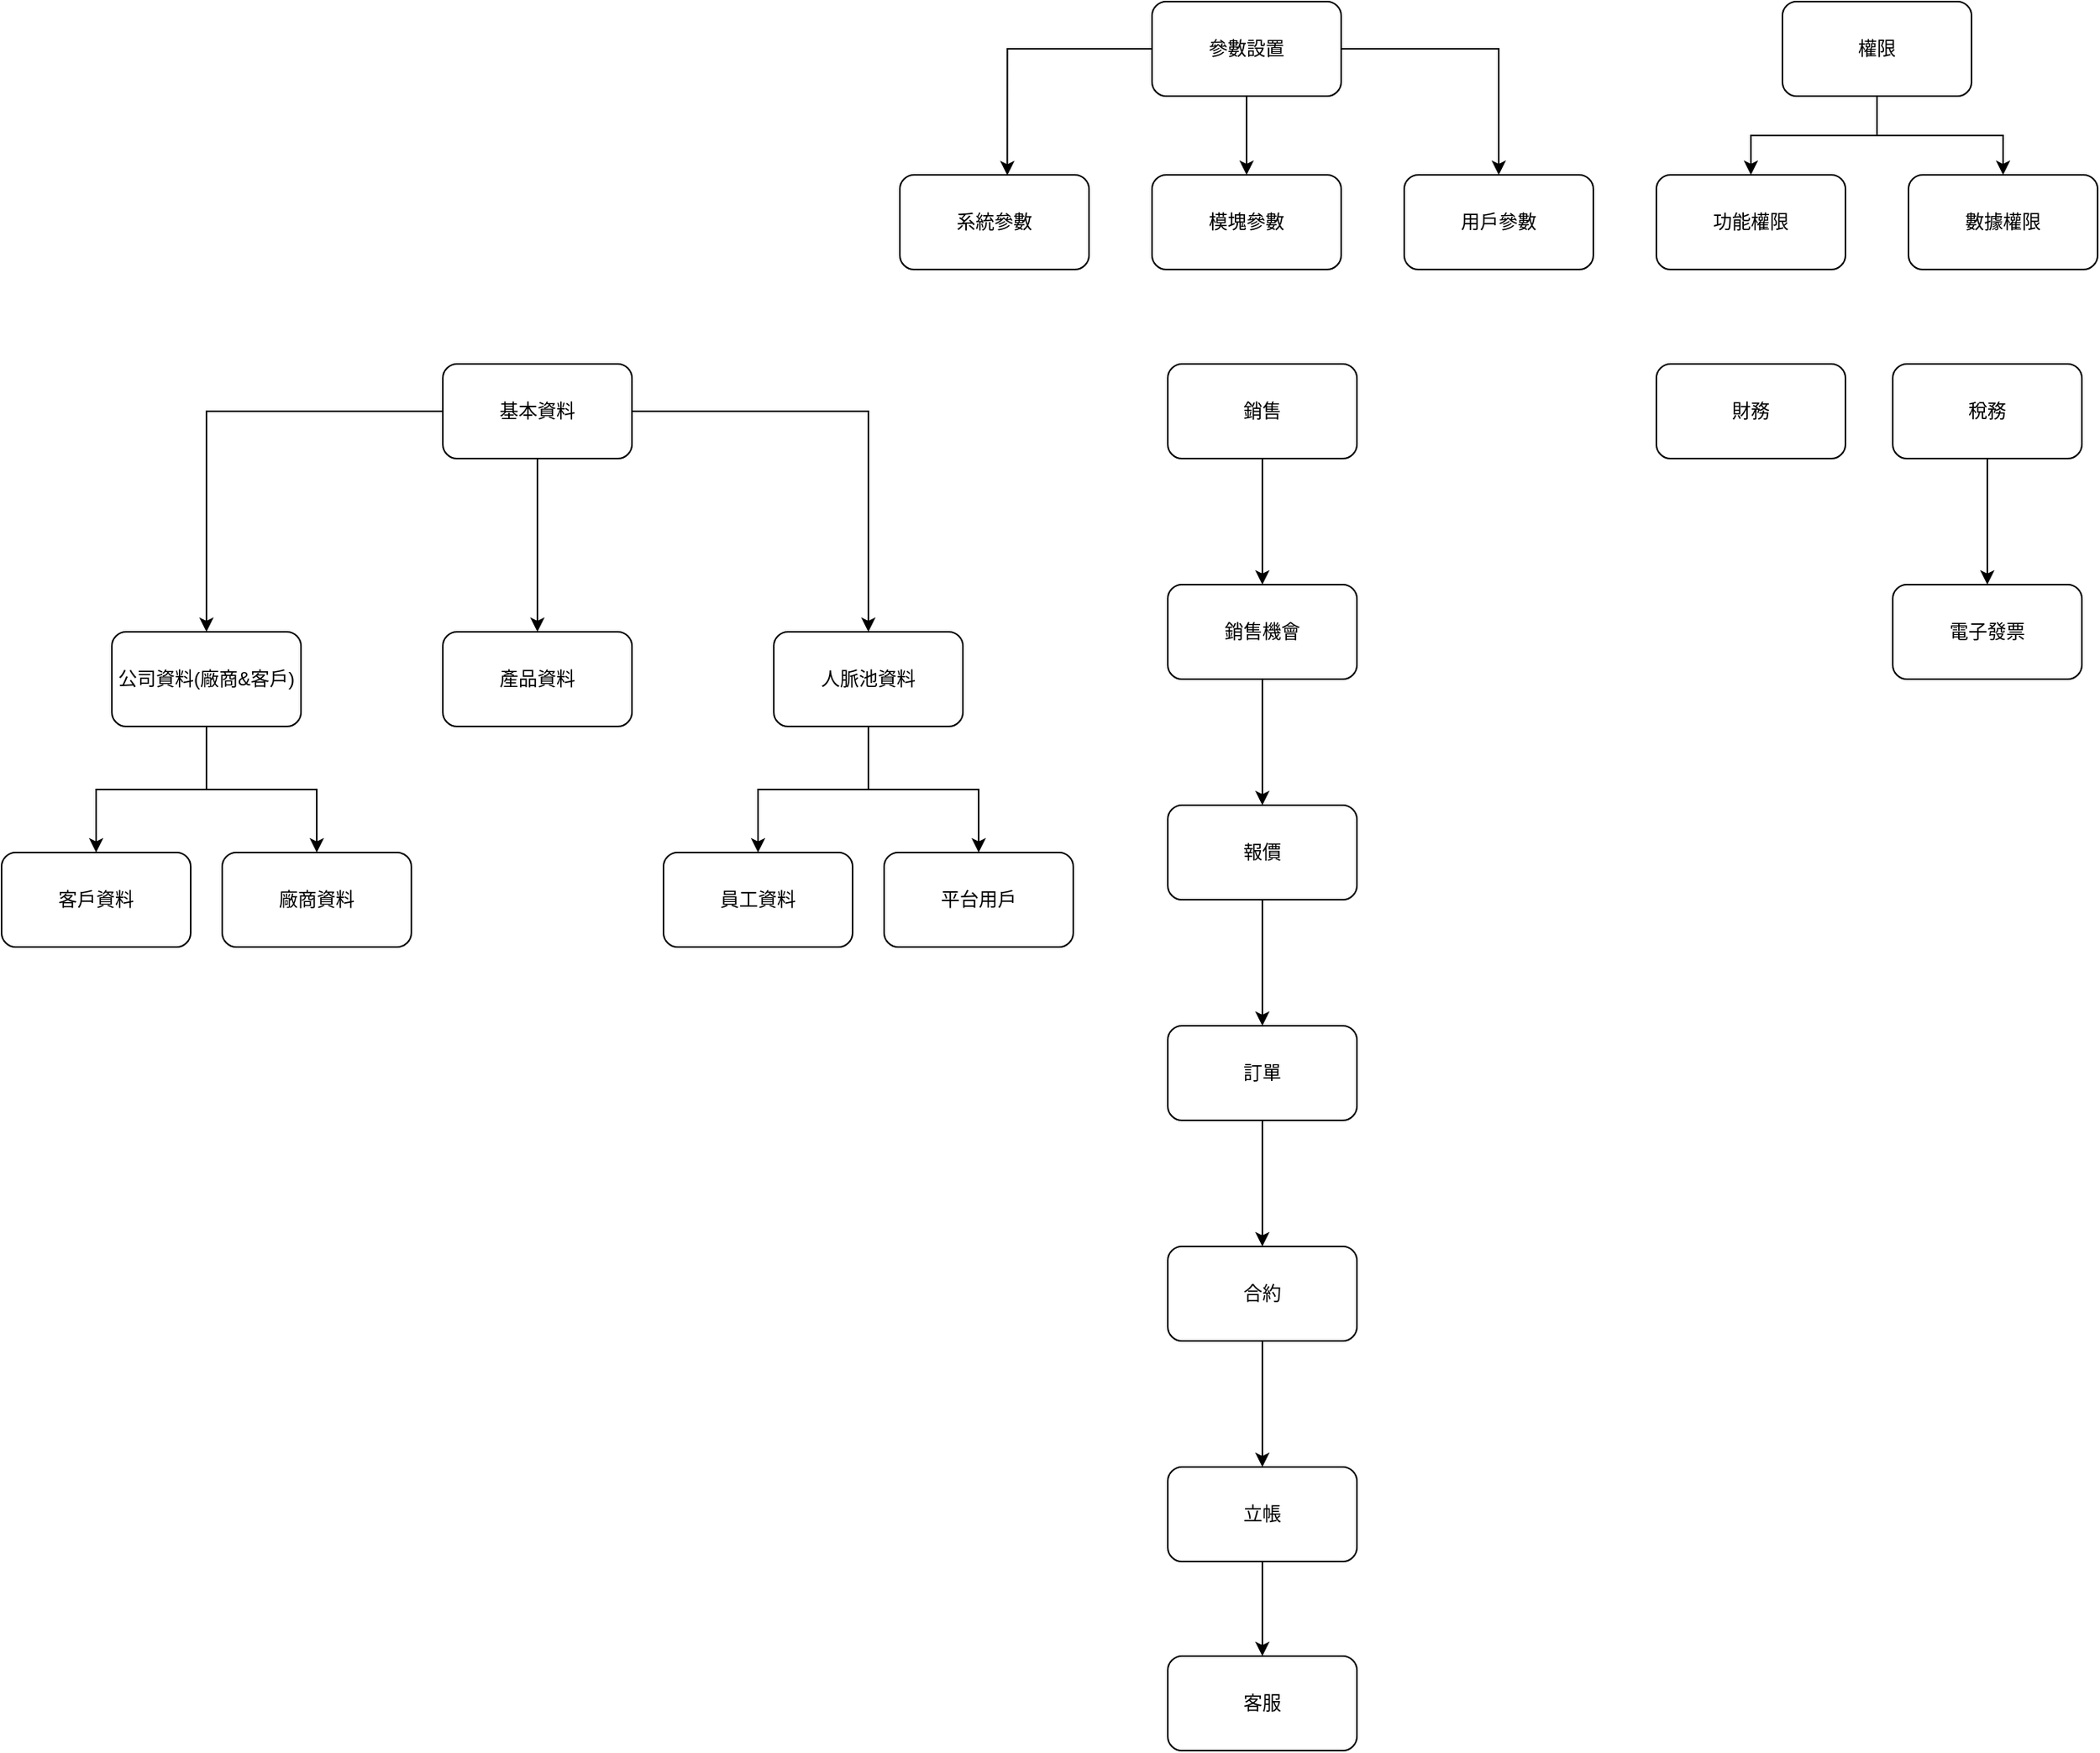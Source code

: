 <mxfile version="12.6.4" type="github">
  <diagram id="VFQIRhX2l2Cj4RpFaq4_" name="第1頁">
    <mxGraphModel dx="2993" dy="984" grid="1" gridSize="10" guides="1" tooltips="1" connect="1" arrows="1" fold="1" page="1" pageScale="1" pageWidth="1169" pageHeight="827" math="0" shadow="0">
      <root>
        <mxCell id="0"/>
        <mxCell id="1" parent="0"/>
        <mxCell id="ilsoI_vcHrYi1VQH8grE-2" value="模塊參數" style="rounded=1;whiteSpace=wrap;html=1;" vertex="1" parent="1">
          <mxGeometry x="-360" y="160" width="120" height="60" as="geometry"/>
        </mxCell>
        <mxCell id="ilsoI_vcHrYi1VQH8grE-3" value="用戶參數" style="rounded=1;whiteSpace=wrap;html=1;" vertex="1" parent="1">
          <mxGeometry x="-200" y="160" width="120" height="60" as="geometry"/>
        </mxCell>
        <mxCell id="ilsoI_vcHrYi1VQH8grE-8" value="" style="edgeStyle=orthogonalEdgeStyle;rounded=0;orthogonalLoop=1;jettySize=auto;html=1;" edge="1" parent="1" source="ilsoI_vcHrYi1VQH8grE-4" target="ilsoI_vcHrYi1VQH8grE-7">
          <mxGeometry relative="1" as="geometry"/>
        </mxCell>
        <mxCell id="ilsoI_vcHrYi1VQH8grE-24" value="" style="edgeStyle=orthogonalEdgeStyle;rounded=0;orthogonalLoop=1;jettySize=auto;html=1;" edge="1" parent="1" source="ilsoI_vcHrYi1VQH8grE-4" target="ilsoI_vcHrYi1VQH8grE-23">
          <mxGeometry relative="1" as="geometry"/>
        </mxCell>
        <mxCell id="ilsoI_vcHrYi1VQH8grE-27" style="edgeStyle=orthogonalEdgeStyle;rounded=0;orthogonalLoop=1;jettySize=auto;html=1;entryX=0.5;entryY=0;entryDx=0;entryDy=0;" edge="1" parent="1" source="ilsoI_vcHrYi1VQH8grE-4" target="ilsoI_vcHrYi1VQH8grE-26">
          <mxGeometry relative="1" as="geometry"/>
        </mxCell>
        <mxCell id="ilsoI_vcHrYi1VQH8grE-4" value="基本資料" style="rounded=1;whiteSpace=wrap;html=1;" vertex="1" parent="1">
          <mxGeometry x="-810" y="280" width="120" height="60" as="geometry"/>
        </mxCell>
        <mxCell id="ilsoI_vcHrYi1VQH8grE-23" value="產品資料" style="rounded=1;whiteSpace=wrap;html=1;" vertex="1" parent="1">
          <mxGeometry x="-810" y="450" width="120" height="60" as="geometry"/>
        </mxCell>
        <mxCell id="ilsoI_vcHrYi1VQH8grE-36" value="" style="edgeStyle=orthogonalEdgeStyle;rounded=0;orthogonalLoop=1;jettySize=auto;html=1;" edge="1" parent="1" source="ilsoI_vcHrYi1VQH8grE-7" target="ilsoI_vcHrYi1VQH8grE-35">
          <mxGeometry relative="1" as="geometry"/>
        </mxCell>
        <mxCell id="ilsoI_vcHrYi1VQH8grE-38" style="edgeStyle=orthogonalEdgeStyle;rounded=0;orthogonalLoop=1;jettySize=auto;html=1;" edge="1" parent="1" source="ilsoI_vcHrYi1VQH8grE-7" target="ilsoI_vcHrYi1VQH8grE-37">
          <mxGeometry relative="1" as="geometry"/>
        </mxCell>
        <mxCell id="ilsoI_vcHrYi1VQH8grE-7" value="公司資料(廠商&amp;amp;客戶)" style="rounded=1;whiteSpace=wrap;html=1;" vertex="1" parent="1">
          <mxGeometry x="-1020" y="450" width="120" height="60" as="geometry"/>
        </mxCell>
        <mxCell id="ilsoI_vcHrYi1VQH8grE-35" value="客戶資料" style="rounded=1;whiteSpace=wrap;html=1;" vertex="1" parent="1">
          <mxGeometry x="-1090" y="590" width="120" height="60" as="geometry"/>
        </mxCell>
        <mxCell id="ilsoI_vcHrYi1VQH8grE-10" value="" style="edgeStyle=orthogonalEdgeStyle;rounded=0;orthogonalLoop=1;jettySize=auto;html=1;" edge="1" parent="1" source="ilsoI_vcHrYi1VQH8grE-5" target="ilsoI_vcHrYi1VQH8grE-9">
          <mxGeometry relative="1" as="geometry"/>
        </mxCell>
        <mxCell id="ilsoI_vcHrYi1VQH8grE-5" value="銷售" style="rounded=1;whiteSpace=wrap;html=1;" vertex="1" parent="1">
          <mxGeometry x="-350" y="280" width="120" height="60" as="geometry"/>
        </mxCell>
        <mxCell id="ilsoI_vcHrYi1VQH8grE-12" value="" style="edgeStyle=orthogonalEdgeStyle;rounded=0;orthogonalLoop=1;jettySize=auto;html=1;" edge="1" parent="1" source="ilsoI_vcHrYi1VQH8grE-9" target="ilsoI_vcHrYi1VQH8grE-11">
          <mxGeometry relative="1" as="geometry"/>
        </mxCell>
        <mxCell id="ilsoI_vcHrYi1VQH8grE-9" value="銷售機會" style="rounded=1;whiteSpace=wrap;html=1;" vertex="1" parent="1">
          <mxGeometry x="-350" y="420" width="120" height="60" as="geometry"/>
        </mxCell>
        <mxCell id="ilsoI_vcHrYi1VQH8grE-16" value="" style="edgeStyle=orthogonalEdgeStyle;rounded=0;orthogonalLoop=1;jettySize=auto;html=1;" edge="1" parent="1" source="ilsoI_vcHrYi1VQH8grE-11" target="ilsoI_vcHrYi1VQH8grE-15">
          <mxGeometry relative="1" as="geometry"/>
        </mxCell>
        <mxCell id="ilsoI_vcHrYi1VQH8grE-11" value="報價" style="rounded=1;whiteSpace=wrap;html=1;" vertex="1" parent="1">
          <mxGeometry x="-350" y="560" width="120" height="60" as="geometry"/>
        </mxCell>
        <mxCell id="ilsoI_vcHrYi1VQH8grE-18" value="" style="edgeStyle=orthogonalEdgeStyle;rounded=0;orthogonalLoop=1;jettySize=auto;html=1;" edge="1" parent="1" source="ilsoI_vcHrYi1VQH8grE-15" target="ilsoI_vcHrYi1VQH8grE-17">
          <mxGeometry relative="1" as="geometry"/>
        </mxCell>
        <mxCell id="ilsoI_vcHrYi1VQH8grE-15" value="訂單" style="rounded=1;whiteSpace=wrap;html=1;" vertex="1" parent="1">
          <mxGeometry x="-350" y="700" width="120" height="60" as="geometry"/>
        </mxCell>
        <mxCell id="ilsoI_vcHrYi1VQH8grE-20" value="" style="edgeStyle=orthogonalEdgeStyle;rounded=0;orthogonalLoop=1;jettySize=auto;html=1;" edge="1" parent="1" source="ilsoI_vcHrYi1VQH8grE-17" target="ilsoI_vcHrYi1VQH8grE-19">
          <mxGeometry relative="1" as="geometry"/>
        </mxCell>
        <mxCell id="ilsoI_vcHrYi1VQH8grE-17" value="合約" style="rounded=1;whiteSpace=wrap;html=1;" vertex="1" parent="1">
          <mxGeometry x="-350" y="840" width="120" height="60" as="geometry"/>
        </mxCell>
        <mxCell id="ilsoI_vcHrYi1VQH8grE-22" value="" style="edgeStyle=orthogonalEdgeStyle;rounded=0;orthogonalLoop=1;jettySize=auto;html=1;" edge="1" parent="1" source="ilsoI_vcHrYi1VQH8grE-19" target="ilsoI_vcHrYi1VQH8grE-21">
          <mxGeometry relative="1" as="geometry"/>
        </mxCell>
        <mxCell id="ilsoI_vcHrYi1VQH8grE-19" value="立帳" style="rounded=1;whiteSpace=wrap;html=1;" vertex="1" parent="1">
          <mxGeometry x="-350" y="980" width="120" height="60" as="geometry"/>
        </mxCell>
        <mxCell id="ilsoI_vcHrYi1VQH8grE-21" value="客服" style="rounded=1;whiteSpace=wrap;html=1;" vertex="1" parent="1">
          <mxGeometry x="-350" y="1100" width="120" height="60" as="geometry"/>
        </mxCell>
        <mxCell id="ilsoI_vcHrYi1VQH8grE-6" value="財務" style="rounded=1;whiteSpace=wrap;html=1;" vertex="1" parent="1">
          <mxGeometry x="-40" y="280" width="120" height="60" as="geometry"/>
        </mxCell>
        <mxCell id="ilsoI_vcHrYi1VQH8grE-29" value="" style="edgeStyle=orthogonalEdgeStyle;rounded=0;orthogonalLoop=1;jettySize=auto;html=1;" edge="1" parent="1" source="ilsoI_vcHrYi1VQH8grE-26" target="ilsoI_vcHrYi1VQH8grE-28">
          <mxGeometry relative="1" as="geometry"/>
        </mxCell>
        <mxCell id="ilsoI_vcHrYi1VQH8grE-34" style="edgeStyle=orthogonalEdgeStyle;rounded=0;orthogonalLoop=1;jettySize=auto;html=1;entryX=0.5;entryY=0;entryDx=0;entryDy=0;" edge="1" parent="1" source="ilsoI_vcHrYi1VQH8grE-26" target="ilsoI_vcHrYi1VQH8grE-33">
          <mxGeometry relative="1" as="geometry"/>
        </mxCell>
        <mxCell id="ilsoI_vcHrYi1VQH8grE-26" value="人脈池資料" style="rounded=1;whiteSpace=wrap;html=1;" vertex="1" parent="1">
          <mxGeometry x="-600" y="450" width="120" height="60" as="geometry"/>
        </mxCell>
        <mxCell id="ilsoI_vcHrYi1VQH8grE-28" value="員工資料" style="rounded=1;whiteSpace=wrap;html=1;" vertex="1" parent="1">
          <mxGeometry x="-670" y="590" width="120" height="60" as="geometry"/>
        </mxCell>
        <mxCell id="ilsoI_vcHrYi1VQH8grE-33" value="平台用戶" style="rounded=1;whiteSpace=wrap;html=1;" vertex="1" parent="1">
          <mxGeometry x="-530" y="590" width="120" height="60" as="geometry"/>
        </mxCell>
        <mxCell id="ilsoI_vcHrYi1VQH8grE-37" value="廠商資料" style="rounded=1;whiteSpace=wrap;html=1;" vertex="1" parent="1">
          <mxGeometry x="-950" y="590" width="120" height="60" as="geometry"/>
        </mxCell>
        <mxCell id="ilsoI_vcHrYi1VQH8grE-41" value="" style="edgeStyle=orthogonalEdgeStyle;rounded=0;orthogonalLoop=1;jettySize=auto;html=1;" edge="1" parent="1" source="ilsoI_vcHrYi1VQH8grE-39" target="ilsoI_vcHrYi1VQH8grE-40">
          <mxGeometry relative="1" as="geometry"/>
        </mxCell>
        <mxCell id="ilsoI_vcHrYi1VQH8grE-39" value="稅務" style="rounded=1;whiteSpace=wrap;html=1;" vertex="1" parent="1">
          <mxGeometry x="110" y="280" width="120" height="60" as="geometry"/>
        </mxCell>
        <mxCell id="ilsoI_vcHrYi1VQH8grE-40" value="電子發票" style="rounded=1;whiteSpace=wrap;html=1;" vertex="1" parent="1">
          <mxGeometry x="110" y="420" width="120" height="60" as="geometry"/>
        </mxCell>
        <mxCell id="ilsoI_vcHrYi1VQH8grE-44" style="edgeStyle=orthogonalEdgeStyle;rounded=0;orthogonalLoop=1;jettySize=auto;html=1;" edge="1" parent="1" source="ilsoI_vcHrYi1VQH8grE-42" target="ilsoI_vcHrYi1VQH8grE-43">
          <mxGeometry relative="1" as="geometry"/>
        </mxCell>
        <mxCell id="ilsoI_vcHrYi1VQH8grE-48" style="edgeStyle=orthogonalEdgeStyle;rounded=0;orthogonalLoop=1;jettySize=auto;html=1;exitX=0.5;exitY=1;exitDx=0;exitDy=0;entryX=0.5;entryY=0;entryDx=0;entryDy=0;" edge="1" parent="1" source="ilsoI_vcHrYi1VQH8grE-42" target="ilsoI_vcHrYi1VQH8grE-47">
          <mxGeometry relative="1" as="geometry"/>
        </mxCell>
        <mxCell id="ilsoI_vcHrYi1VQH8grE-42" value="權限" style="rounded=1;whiteSpace=wrap;html=1;" vertex="1" parent="1">
          <mxGeometry x="40" y="50" width="120" height="60" as="geometry"/>
        </mxCell>
        <mxCell id="ilsoI_vcHrYi1VQH8grE-43" value="數據權限" style="rounded=1;whiteSpace=wrap;html=1;" vertex="1" parent="1">
          <mxGeometry x="120" y="160" width="120" height="60" as="geometry"/>
        </mxCell>
        <mxCell id="ilsoI_vcHrYi1VQH8grE-47" value="功能權限" style="rounded=1;whiteSpace=wrap;html=1;" vertex="1" parent="1">
          <mxGeometry x="-40" y="160" width="120" height="60" as="geometry"/>
        </mxCell>
        <mxCell id="ilsoI_vcHrYi1VQH8grE-49" value="系統參數" style="rounded=1;whiteSpace=wrap;html=1;" vertex="1" parent="1">
          <mxGeometry x="-520" y="160" width="120" height="60" as="geometry"/>
        </mxCell>
        <mxCell id="ilsoI_vcHrYi1VQH8grE-51" style="edgeStyle=orthogonalEdgeStyle;rounded=0;orthogonalLoop=1;jettySize=auto;html=1;entryX=0.568;entryY=0.004;entryDx=0;entryDy=0;entryPerimeter=0;" edge="1" parent="1" source="ilsoI_vcHrYi1VQH8grE-50" target="ilsoI_vcHrYi1VQH8grE-49">
          <mxGeometry relative="1" as="geometry"/>
        </mxCell>
        <mxCell id="ilsoI_vcHrYi1VQH8grE-52" style="edgeStyle=orthogonalEdgeStyle;rounded=0;orthogonalLoop=1;jettySize=auto;html=1;entryX=0.5;entryY=0;entryDx=0;entryDy=0;" edge="1" parent="1" source="ilsoI_vcHrYi1VQH8grE-50" target="ilsoI_vcHrYi1VQH8grE-2">
          <mxGeometry relative="1" as="geometry"/>
        </mxCell>
        <mxCell id="ilsoI_vcHrYi1VQH8grE-53" style="edgeStyle=orthogonalEdgeStyle;rounded=0;orthogonalLoop=1;jettySize=auto;html=1;" edge="1" parent="1" source="ilsoI_vcHrYi1VQH8grE-50" target="ilsoI_vcHrYi1VQH8grE-3">
          <mxGeometry relative="1" as="geometry"/>
        </mxCell>
        <mxCell id="ilsoI_vcHrYi1VQH8grE-50" value="參數設置" style="rounded=1;whiteSpace=wrap;html=1;" vertex="1" parent="1">
          <mxGeometry x="-360" y="50" width="120" height="60" as="geometry"/>
        </mxCell>
      </root>
    </mxGraphModel>
  </diagram>
</mxfile>
